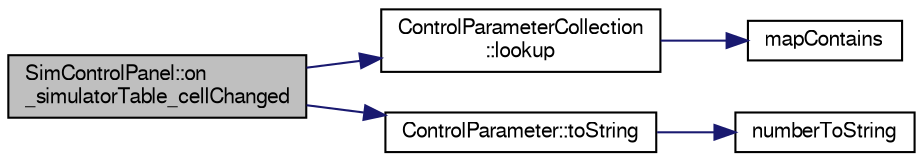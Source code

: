 digraph "SimControlPanel::on_simulatorTable_cellChanged"
{
  edge [fontname="FreeSans",fontsize="10",labelfontname="FreeSans",labelfontsize="10"];
  node [fontname="FreeSans",fontsize="10",shape=record];
  rankdir="LR";
  Node1 [label="SimControlPanel::on\l_simulatorTable_cellChanged",height=0.2,width=0.4,color="black", fillcolor="grey75", style="filled", fontcolor="black"];
  Node1 -> Node2 [color="midnightblue",fontsize="10",style="solid",fontname="FreeSans"];
  Node2 [label="ControlParameterCollection\l::lookup",height=0.2,width=0.4,color="black", fillcolor="white", style="filled",URL="$dd/da1/class_control_parameter_collection.html#a9e6262aa46992ca879b50d70df030a56"];
  Node2 -> Node3 [color="midnightblue",fontsize="10",style="solid",fontname="FreeSans"];
  Node3 [label="mapContains",height=0.2,width=0.4,color="black", fillcolor="white", style="filled",URL="$de/df0/utilities_8h.html#a8ee36d7e1f86b7307f0e0aef157237a7"];
  Node1 -> Node4 [color="midnightblue",fontsize="10",style="solid",fontname="FreeSans"];
  Node4 [label="ControlParameter::toString",height=0.2,width=0.4,color="black", fillcolor="white", style="filled",URL="$da/d98/class_control_parameter.html#ae2a57fe8ce7d931da8903b2d45a2bf86"];
  Node4 -> Node5 [color="midnightblue",fontsize="10",style="solid",fontname="FreeSans"];
  Node5 [label="numberToString",height=0.2,width=0.4,color="black", fillcolor="white", style="filled",URL="$de/df0/utilities_8h.html#acb4bfd4bd21d2af1b655d5039281ec3b"];
}
